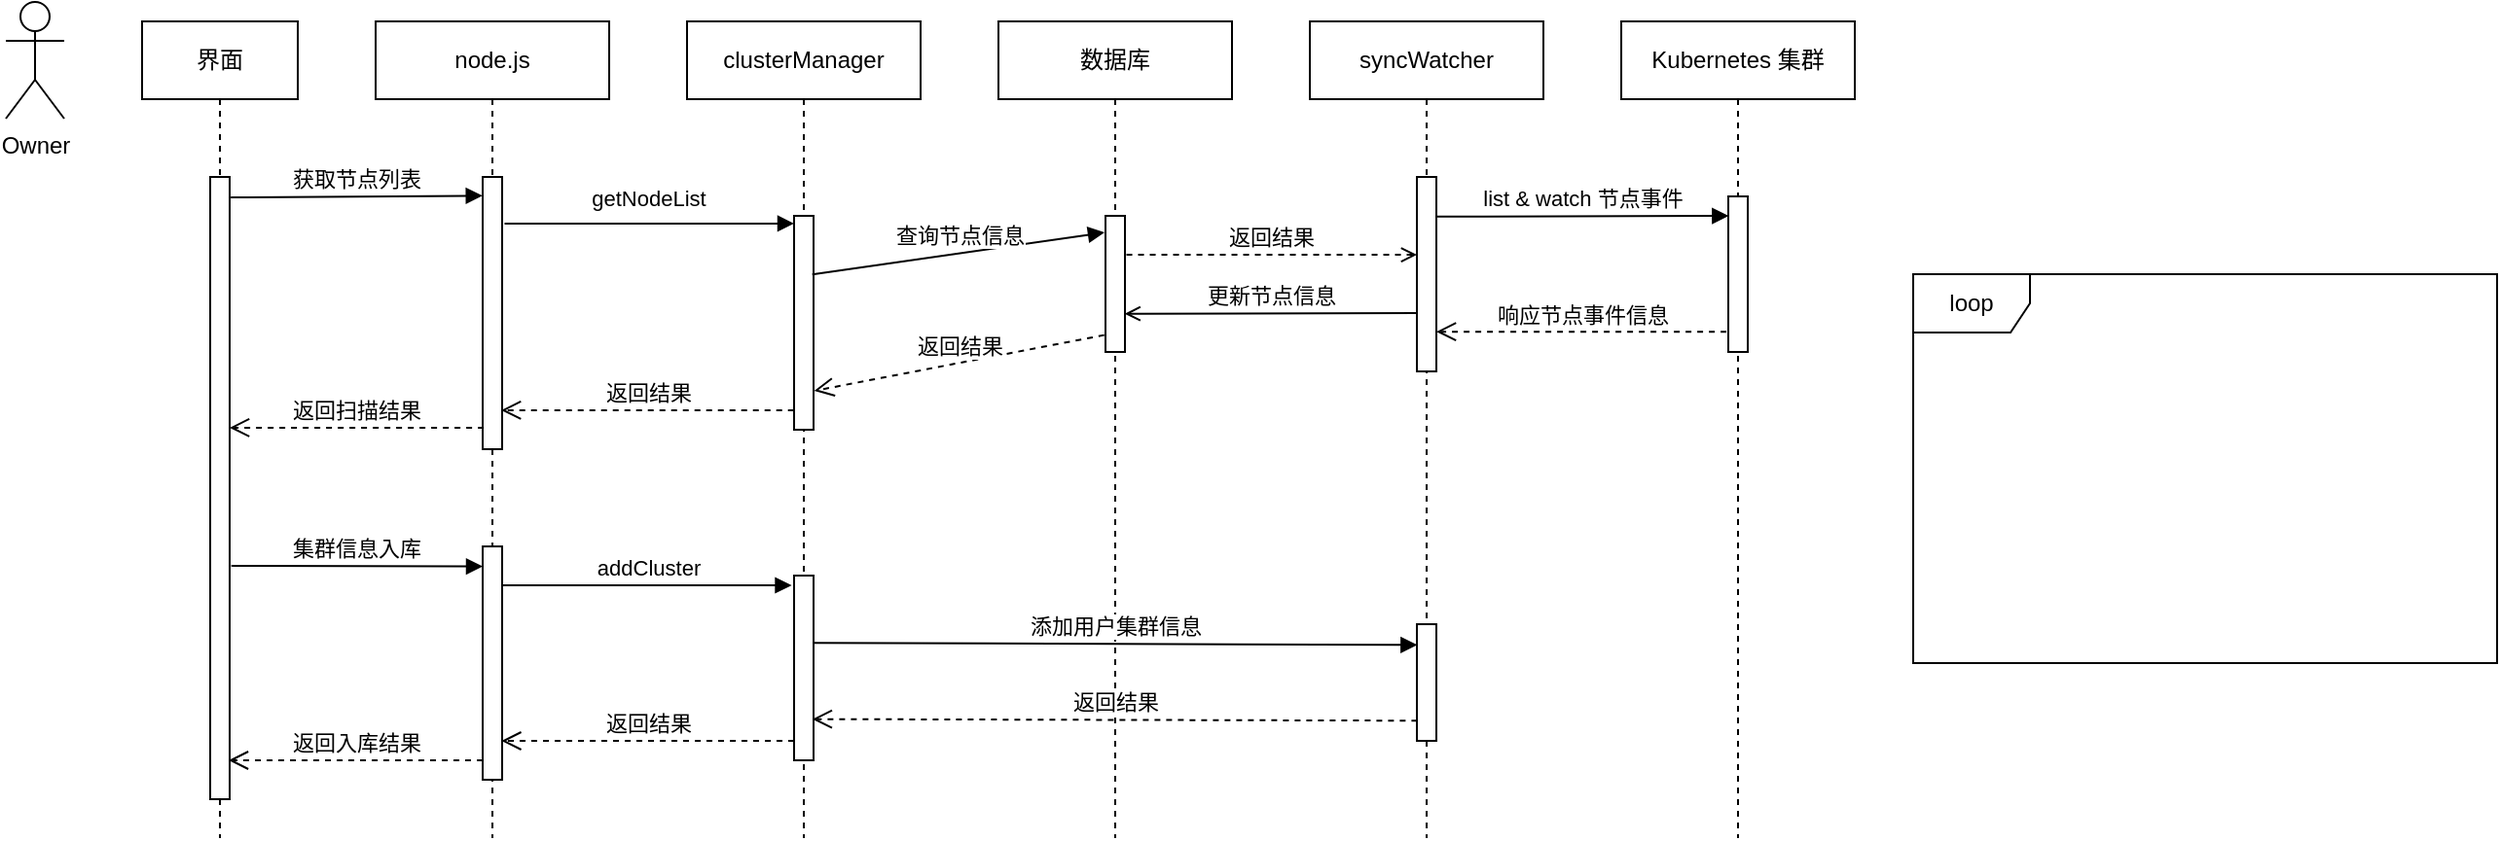 <mxfile version="19.0.3" type="github">
  <diagram id="NIgM8Wqch0qUl8hm3rWv" name="Page-1">
    <mxGraphModel dx="964" dy="684" grid="1" gridSize="10" guides="1" tooltips="1" connect="1" arrows="1" fold="1" page="1" pageScale="1" pageWidth="827" pageHeight="1169" math="0" shadow="0">
      <root>
        <mxCell id="0" />
        <mxCell id="1" parent="0" />
        <mxCell id="KHjdenmLIcG2MbS_rqxz-1" value="syncWatcher" style="shape=umlLifeline;perimeter=lifelinePerimeter;whiteSpace=wrap;html=1;container=1;collapsible=0;recursiveResize=0;outlineConnect=0;" vertex="1" parent="1">
          <mxGeometry x="720" y="200" width="120" height="420" as="geometry" />
        </mxCell>
        <mxCell id="KHjdenmLIcG2MbS_rqxz-27" value="" style="html=1;points=[];perimeter=orthogonalPerimeter;" vertex="1" parent="KHjdenmLIcG2MbS_rqxz-1">
          <mxGeometry x="55" y="80" width="10" height="100" as="geometry" />
        </mxCell>
        <mxCell id="KHjdenmLIcG2MbS_rqxz-37" value="返回结果" style="html=1;verticalAlign=bottom;endArrow=none;dashed=1;endSize=8;rounded=0;exitX=-0.014;exitY=0.909;exitDx=0;exitDy=0;exitPerimeter=0;entryX=0.952;entryY=0.857;entryDx=0;entryDy=0;entryPerimeter=0;startArrow=open;startFill=0;endFill=0;" edge="1" parent="KHjdenmLIcG2MbS_rqxz-1">
          <mxGeometry relative="1" as="geometry">
            <mxPoint x="55" y="120.01" as="sourcePoint" />
            <mxPoint x="-95.34" y="120" as="targetPoint" />
          </mxGeometry>
        </mxCell>
        <mxCell id="KHjdenmLIcG2MbS_rqxz-2" value="数据库" style="shape=umlLifeline;perimeter=lifelinePerimeter;whiteSpace=wrap;html=1;container=1;collapsible=0;recursiveResize=0;outlineConnect=0;" vertex="1" parent="1">
          <mxGeometry x="560" y="200" width="120" height="420" as="geometry" />
        </mxCell>
        <mxCell id="KHjdenmLIcG2MbS_rqxz-12" value="" style="html=1;points=[];perimeter=orthogonalPerimeter;" vertex="1" parent="KHjdenmLIcG2MbS_rqxz-2">
          <mxGeometry x="55" y="100" width="10" height="70" as="geometry" />
        </mxCell>
        <mxCell id="KHjdenmLIcG2MbS_rqxz-3" value="clusterManager" style="shape=umlLifeline;perimeter=lifelinePerimeter;whiteSpace=wrap;html=1;container=1;collapsible=0;recursiveResize=0;outlineConnect=0;" vertex="1" parent="1">
          <mxGeometry x="400" y="200" width="120" height="420" as="geometry" />
        </mxCell>
        <mxCell id="KHjdenmLIcG2MbS_rqxz-4" value="node.js" style="shape=umlLifeline;perimeter=lifelinePerimeter;whiteSpace=wrap;html=1;container=1;collapsible=0;recursiveResize=0;outlineConnect=0;" vertex="1" parent="1">
          <mxGeometry x="240" y="200" width="120" height="420" as="geometry" />
        </mxCell>
        <mxCell id="KHjdenmLIcG2MbS_rqxz-5" value="界面" style="shape=umlLifeline;perimeter=lifelinePerimeter;whiteSpace=wrap;html=1;container=1;collapsible=0;recursiveResize=0;outlineConnect=0;" vertex="1" parent="1">
          <mxGeometry x="120" y="200" width="80" height="420" as="geometry" />
        </mxCell>
        <mxCell id="KHjdenmLIcG2MbS_rqxz-6" value="Owner" style="shape=umlActor;verticalLabelPosition=bottom;verticalAlign=top;html=1;outlineConnect=0;" vertex="1" parent="1">
          <mxGeometry x="50" y="190" width="30" height="60" as="geometry" />
        </mxCell>
        <mxCell id="KHjdenmLIcG2MbS_rqxz-7" value="" style="html=1;points=[];perimeter=orthogonalPerimeter;" vertex="1" parent="1">
          <mxGeometry x="155" y="280" width="10" height="320" as="geometry" />
        </mxCell>
        <mxCell id="KHjdenmLIcG2MbS_rqxz-8" value="" style="html=1;points=[];perimeter=orthogonalPerimeter;" vertex="1" parent="1">
          <mxGeometry x="295" y="280" width="10" height="140" as="geometry" />
        </mxCell>
        <mxCell id="KHjdenmLIcG2MbS_rqxz-9" value="获取节点列表" style="html=1;verticalAlign=bottom;endArrow=block;rounded=0;exitX=1.06;exitY=0.033;exitDx=0;exitDy=0;exitPerimeter=0;entryX=-0.014;entryY=0.069;entryDx=0;entryDy=0;entryPerimeter=0;" edge="1" parent="1" source="KHjdenmLIcG2MbS_rqxz-7" target="KHjdenmLIcG2MbS_rqxz-8">
          <mxGeometry width="80" relative="1" as="geometry">
            <mxPoint x="200" y="359.58" as="sourcePoint" />
            <mxPoint x="280" y="300" as="targetPoint" />
          </mxGeometry>
        </mxCell>
        <mxCell id="KHjdenmLIcG2MbS_rqxz-10" value="" style="html=1;points=[];perimeter=orthogonalPerimeter;" vertex="1" parent="1">
          <mxGeometry x="455" y="300" width="10" height="110" as="geometry" />
        </mxCell>
        <mxCell id="KHjdenmLIcG2MbS_rqxz-11" value="getNodeList" style="html=1;verticalAlign=bottom;endArrow=block;rounded=0;exitX=1.124;exitY=0.171;exitDx=0;exitDy=0;exitPerimeter=0;" edge="1" parent="1" source="KHjdenmLIcG2MbS_rqxz-8" target="KHjdenmLIcG2MbS_rqxz-10">
          <mxGeometry x="-0.008" y="4" width="80" relative="1" as="geometry">
            <mxPoint x="175.51" y="480.0" as="sourcePoint" />
            <mxPoint x="400" y="400" as="targetPoint" />
            <mxPoint as="offset" />
          </mxGeometry>
        </mxCell>
        <mxCell id="KHjdenmLIcG2MbS_rqxz-13" value="查询节点信息" style="html=1;verticalAlign=bottom;endArrow=block;rounded=0;entryX=-0.05;entryY=0.122;entryDx=0;entryDy=0;entryPerimeter=0;exitX=0.933;exitY=0.274;exitDx=0;exitDy=0;exitPerimeter=0;" edge="1" parent="1" source="KHjdenmLIcG2MbS_rqxz-10" target="KHjdenmLIcG2MbS_rqxz-12">
          <mxGeometry width="80" relative="1" as="geometry">
            <mxPoint x="500" y="300" as="sourcePoint" />
            <mxPoint x="600" y="350" as="targetPoint" />
          </mxGeometry>
        </mxCell>
        <mxCell id="KHjdenmLIcG2MbS_rqxz-14" value="返回结果" style="html=1;verticalAlign=bottom;endArrow=open;dashed=1;endSize=8;rounded=0;exitX=-0.063;exitY=0.876;exitDx=0;exitDy=0;exitPerimeter=0;entryX=1.033;entryY=0.818;entryDx=0;entryDy=0;entryPerimeter=0;" edge="1" parent="1" source="KHjdenmLIcG2MbS_rqxz-12" target="KHjdenmLIcG2MbS_rqxz-10">
          <mxGeometry relative="1" as="geometry">
            <mxPoint x="560" y="480" as="sourcePoint" />
            <mxPoint x="490" y="370" as="targetPoint" />
          </mxGeometry>
        </mxCell>
        <mxCell id="KHjdenmLIcG2MbS_rqxz-15" value="返回结果" style="html=1;verticalAlign=bottom;endArrow=open;dashed=1;endSize=8;rounded=0;exitX=-0.014;exitY=0.909;exitDx=0;exitDy=0;exitPerimeter=0;entryX=0.952;entryY=0.857;entryDx=0;entryDy=0;entryPerimeter=0;" edge="1" parent="1" source="KHjdenmLIcG2MbS_rqxz-10" target="KHjdenmLIcG2MbS_rqxz-8">
          <mxGeometry relative="1" as="geometry">
            <mxPoint x="389.04" y="510.1" as="sourcePoint" />
            <mxPoint x="240.0" y="510" as="targetPoint" />
          </mxGeometry>
        </mxCell>
        <mxCell id="KHjdenmLIcG2MbS_rqxz-16" value="返回扫描结果" style="html=1;verticalAlign=bottom;endArrow=open;dashed=1;endSize=8;rounded=0;exitX=0.055;exitY=0.921;exitDx=0;exitDy=0;exitPerimeter=0;" edge="1" parent="1" source="KHjdenmLIcG2MbS_rqxz-8" target="KHjdenmLIcG2MbS_rqxz-7">
          <mxGeometry relative="1" as="geometry">
            <mxPoint x="350.34" y="490.01" as="sourcePoint" />
            <mxPoint x="180" y="420" as="targetPoint" />
          </mxGeometry>
        </mxCell>
        <mxCell id="KHjdenmLIcG2MbS_rqxz-17" value="" style="html=1;points=[];perimeter=orthogonalPerimeter;" vertex="1" parent="1">
          <mxGeometry x="295" y="470" width="10" height="120" as="geometry" />
        </mxCell>
        <mxCell id="KHjdenmLIcG2MbS_rqxz-18" value="" style="html=1;points=[];perimeter=orthogonalPerimeter;" vertex="1" parent="1">
          <mxGeometry x="455" y="485" width="10" height="95" as="geometry" />
        </mxCell>
        <mxCell id="KHjdenmLIcG2MbS_rqxz-19" value="addCluster" style="html=1;verticalAlign=bottom;endArrow=block;rounded=0;exitX=1.124;exitY=0.171;exitDx=0;exitDy=0;exitPerimeter=0;" edge="1" parent="1">
          <mxGeometry width="80" relative="1" as="geometry">
            <mxPoint x="305" y="490" as="sourcePoint" />
            <mxPoint x="453.76" y="490" as="targetPoint" />
          </mxGeometry>
        </mxCell>
        <mxCell id="KHjdenmLIcG2MbS_rqxz-20" value="集群信息入库" style="html=1;verticalAlign=bottom;endArrow=block;rounded=0;exitX=1.071;exitY=0.026;exitDx=0;exitDy=0;exitPerimeter=0;entryX=-0.014;entryY=0.069;entryDx=0;entryDy=0;entryPerimeter=0;" edge="1" parent="1">
          <mxGeometry width="80" relative="1" as="geometry">
            <mxPoint x="165.85" y="480" as="sourcePoint" />
            <mxPoint x="295" y="480.3" as="targetPoint" />
          </mxGeometry>
        </mxCell>
        <mxCell id="KHjdenmLIcG2MbS_rqxz-21" value="" style="html=1;points=[];perimeter=orthogonalPerimeter;" vertex="1" parent="1">
          <mxGeometry x="775" y="510" width="10" height="60" as="geometry" />
        </mxCell>
        <mxCell id="KHjdenmLIcG2MbS_rqxz-22" value="添加用户集群信息" style="html=1;verticalAlign=bottom;endArrow=block;rounded=0;exitX=0.98;exitY=0.364;exitDx=0;exitDy=0;exitPerimeter=0;entryX=0.017;entryY=0.178;entryDx=0;entryDy=0;entryPerimeter=0;" edge="1" parent="1" source="KHjdenmLIcG2MbS_rqxz-18" target="KHjdenmLIcG2MbS_rqxz-21">
          <mxGeometry width="80" relative="1" as="geometry">
            <mxPoint x="520" y="670" as="sourcePoint" />
            <mxPoint x="668.76" y="670" as="targetPoint" />
          </mxGeometry>
        </mxCell>
        <mxCell id="KHjdenmLIcG2MbS_rqxz-23" value="返回结果" style="html=1;verticalAlign=bottom;endArrow=open;dashed=1;endSize=8;rounded=0;entryX=0.94;entryY=0.777;entryDx=0;entryDy=0;entryPerimeter=0;exitX=0.02;exitY=0.827;exitDx=0;exitDy=0;exitPerimeter=0;" edge="1" parent="1" source="KHjdenmLIcG2MbS_rqxz-21" target="KHjdenmLIcG2MbS_rqxz-18">
          <mxGeometry relative="1" as="geometry">
            <mxPoint x="760" y="570" as="sourcePoint" />
            <mxPoint x="465.96" y="584" as="targetPoint" />
          </mxGeometry>
        </mxCell>
        <mxCell id="KHjdenmLIcG2MbS_rqxz-24" value="返回结果" style="html=1;verticalAlign=bottom;endArrow=open;dashed=1;endSize=8;rounded=0;exitX=-0.014;exitY=0.909;exitDx=0;exitDy=0;exitPerimeter=0;entryX=0.952;entryY=0.857;entryDx=0;entryDy=0;entryPerimeter=0;" edge="1" parent="1">
          <mxGeometry relative="1" as="geometry">
            <mxPoint x="455" y="570.01" as="sourcePoint" />
            <mxPoint x="304.66" y="570" as="targetPoint" />
          </mxGeometry>
        </mxCell>
        <mxCell id="KHjdenmLIcG2MbS_rqxz-25" value="返回入库结果" style="html=1;verticalAlign=bottom;endArrow=open;dashed=1;endSize=8;rounded=0;exitX=0.055;exitY=0.921;exitDx=0;exitDy=0;exitPerimeter=0;" edge="1" parent="1">
          <mxGeometry relative="1" as="geometry">
            <mxPoint x="295" y="580.0" as="sourcePoint" />
            <mxPoint x="164.45" y="580.0" as="targetPoint" />
          </mxGeometry>
        </mxCell>
        <mxCell id="KHjdenmLIcG2MbS_rqxz-26" value="Kubernetes 集群" style="shape=umlLifeline;perimeter=lifelinePerimeter;whiteSpace=wrap;html=1;container=1;collapsible=0;recursiveResize=0;outlineConnect=0;" vertex="1" parent="1">
          <mxGeometry x="880" y="200" width="120" height="420" as="geometry" />
        </mxCell>
        <mxCell id="KHjdenmLIcG2MbS_rqxz-32" value="" style="html=1;points=[];perimeter=orthogonalPerimeter;" vertex="1" parent="KHjdenmLIcG2MbS_rqxz-26">
          <mxGeometry x="55" y="90" width="10" height="80" as="geometry" />
        </mxCell>
        <mxCell id="KHjdenmLIcG2MbS_rqxz-31" value="loop" style="shape=umlFrame;whiteSpace=wrap;html=1;" vertex="1" parent="1">
          <mxGeometry x="1030" y="330" width="300" height="200" as="geometry" />
        </mxCell>
        <mxCell id="KHjdenmLIcG2MbS_rqxz-34" value="list &amp;amp; watch 节点事件" style="html=1;verticalAlign=bottom;endArrow=block;rounded=0;entryX=-0.05;entryY=0.122;entryDx=0;entryDy=0;entryPerimeter=0;exitX=0.933;exitY=0.274;exitDx=0;exitDy=0;exitPerimeter=0;" edge="1" parent="1">
          <mxGeometry width="80" relative="1" as="geometry">
            <mxPoint x="785" y="300.38" as="sourcePoint" />
            <mxPoint x="935.17" y="300" as="targetPoint" />
          </mxGeometry>
        </mxCell>
        <mxCell id="KHjdenmLIcG2MbS_rqxz-35" value="响应节点事件信息" style="html=1;verticalAlign=bottom;endArrow=open;dashed=1;endSize=8;rounded=0;exitX=-0.063;exitY=0.876;exitDx=0;exitDy=0;exitPerimeter=0;entryX=1.033;entryY=0.818;entryDx=0;entryDy=0;entryPerimeter=0;" edge="1" parent="1">
          <mxGeometry relative="1" as="geometry">
            <mxPoint x="934.04" y="359.68" as="sourcePoint" />
            <mxPoint x="785.0" y="359.58" as="targetPoint" />
          </mxGeometry>
        </mxCell>
        <mxCell id="KHjdenmLIcG2MbS_rqxz-29" value="更新节点信息" style="html=1;verticalAlign=bottom;endArrow=none;rounded=0;entryX=-0.05;entryY=0.122;entryDx=0;entryDy=0;entryPerimeter=0;exitX=0.933;exitY=0.274;exitDx=0;exitDy=0;exitPerimeter=0;startArrow=open;startFill=0;endFill=0;" edge="1" parent="1">
          <mxGeometry width="80" relative="1" as="geometry">
            <mxPoint x="624.83" y="350.38" as="sourcePoint" />
            <mxPoint x="775" y="350" as="targetPoint" />
          </mxGeometry>
        </mxCell>
      </root>
    </mxGraphModel>
  </diagram>
</mxfile>
